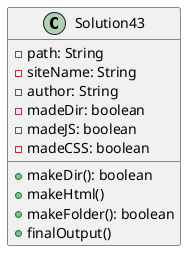 @startuml

class Solution43 {
    'variables
    -path: String
    -siteName: String
    -author: String
    -madeDir: boolean
    -madeJS: boolean
    -madeCSS: boolean
    'methods
    +makeDir(): boolean
    +makeHtml()
    +makeFolder(): boolean
    +finalOutput()
}

@enduml